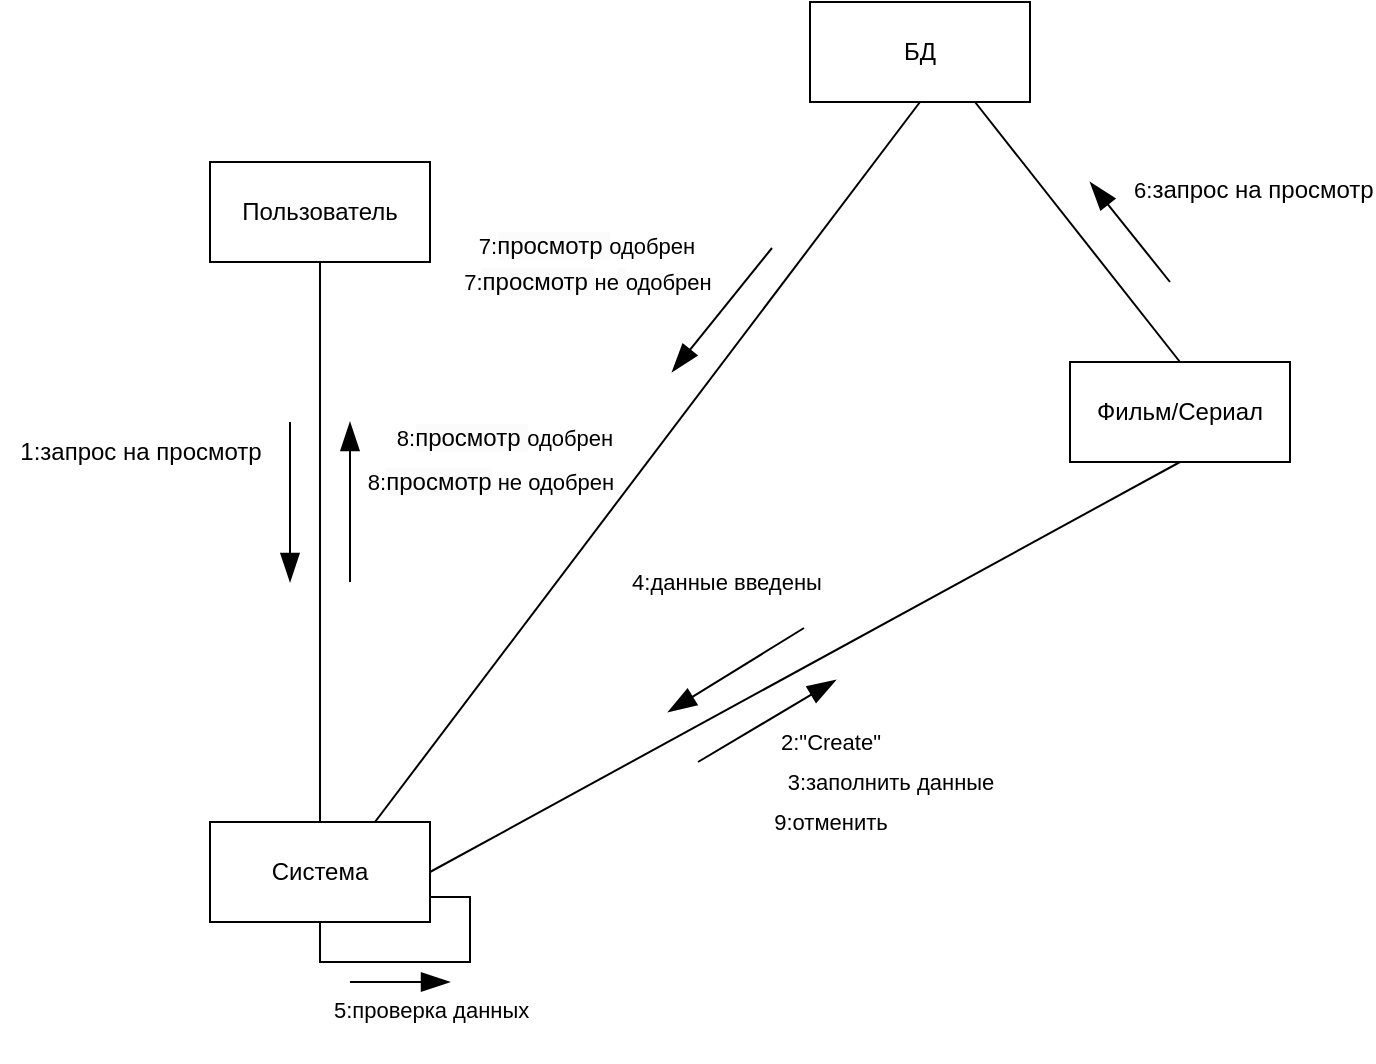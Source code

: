 <mxfile version="24.0.7" type="github">
  <diagram name="Strona-1" id="vCR2zcsVX5F0HRR7Mt7r">
    <mxGraphModel dx="714" dy="753" grid="1" gridSize="10" guides="1" tooltips="1" connect="1" arrows="1" fold="1" page="1" pageScale="1" pageWidth="827" pageHeight="1169" math="0" shadow="0">
      <root>
        <mxCell id="0" />
        <mxCell id="1" parent="0" />
        <mxCell id="fKiIdGAY0l0U11j1hd6N-1" value="Пользователь" style="html=1;whiteSpace=wrap;" parent="1" vertex="1">
          <mxGeometry x="120" y="110" width="110" height="50" as="geometry" />
        </mxCell>
        <mxCell id="fKiIdGAY0l0U11j1hd6N-2" value="Система" style="html=1;whiteSpace=wrap;" parent="1" vertex="1">
          <mxGeometry x="120" y="440" width="110" height="50" as="geometry" />
        </mxCell>
        <mxCell id="fKiIdGAY0l0U11j1hd6N-3" value="Фильм/Сериал" style="html=1;whiteSpace=wrap;" parent="1" vertex="1">
          <mxGeometry x="550" y="210" width="110" height="50" as="geometry" />
        </mxCell>
        <mxCell id="fKiIdGAY0l0U11j1hd6N-4" value="БД" style="html=1;whiteSpace=wrap;" parent="1" vertex="1">
          <mxGeometry x="420" y="30" width="110" height="50" as="geometry" />
        </mxCell>
        <mxCell id="fKiIdGAY0l0U11j1hd6N-9" value="" style="endArrow=none;endFill=0;endSize=12;html=1;rounded=0;exitX=0.5;exitY=1;exitDx=0;exitDy=0;" parent="1" source="fKiIdGAY0l0U11j1hd6N-1" target="fKiIdGAY0l0U11j1hd6N-2" edge="1">
          <mxGeometry width="160" relative="1" as="geometry">
            <mxPoint x="330" y="430" as="sourcePoint" />
            <mxPoint x="490" y="430" as="targetPoint" />
          </mxGeometry>
        </mxCell>
        <mxCell id="fKiIdGAY0l0U11j1hd6N-10" value="" style="endArrow=none;endFill=0;endSize=12;html=1;rounded=0;exitX=0.5;exitY=1;exitDx=0;exitDy=0;entryX=1;entryY=0.5;entryDx=0;entryDy=0;" parent="1" source="fKiIdGAY0l0U11j1hd6N-3" target="fKiIdGAY0l0U11j1hd6N-2" edge="1">
          <mxGeometry width="160" relative="1" as="geometry">
            <mxPoint x="185" y="260" as="sourcePoint" />
            <mxPoint x="176" y="450" as="targetPoint" />
          </mxGeometry>
        </mxCell>
        <mxCell id="fKiIdGAY0l0U11j1hd6N-12" value="" style="endArrow=none;endFill=0;endSize=12;html=1;rounded=0;exitX=0.5;exitY=1;exitDx=0;exitDy=0;entryX=0.75;entryY=0;entryDx=0;entryDy=0;" parent="1" source="fKiIdGAY0l0U11j1hd6N-4" target="fKiIdGAY0l0U11j1hd6N-2" edge="1">
          <mxGeometry width="160" relative="1" as="geometry">
            <mxPoint x="575" y="270" as="sourcePoint" />
            <mxPoint x="230" y="475" as="targetPoint" />
          </mxGeometry>
        </mxCell>
        <mxCell id="fKiIdGAY0l0U11j1hd6N-25" value="" style="group;rotation=-44;" parent="1" vertex="1" connectable="0">
          <mxGeometry x="140" y="260" width="70" height="70" as="geometry" />
        </mxCell>
        <mxCell id="fKiIdGAY0l0U11j1hd6N-26" value="" style="endArrow=blockThin;endFill=1;endSize=12;html=1;rounded=0;" parent="fKiIdGAY0l0U11j1hd6N-25" edge="1">
          <mxGeometry width="160" relative="1" as="geometry">
            <mxPoint x="50" y="60" as="sourcePoint" />
            <mxPoint x="50" y="-20" as="targetPoint" />
          </mxGeometry>
        </mxCell>
        <mxCell id="fKiIdGAY0l0U11j1hd6N-27" value="" style="endArrow=blockThin;endFill=1;endSize=12;html=1;rounded=0;" parent="fKiIdGAY0l0U11j1hd6N-25" edge="1">
          <mxGeometry width="160" relative="1" as="geometry">
            <mxPoint x="20" y="-20" as="sourcePoint" />
            <mxPoint x="20" y="60" as="targetPoint" />
          </mxGeometry>
        </mxCell>
        <mxCell id="fKiIdGAY0l0U11j1hd6N-29" value="" style="group;rotation=-5;" parent="1" vertex="1" connectable="0">
          <mxGeometry x="343" y="170" width="70" height="70" as="geometry" />
        </mxCell>
        <mxCell id="fKiIdGAY0l0U11j1hd6N-31" value="" style="endArrow=blockThin;endFill=1;endSize=12;html=1;rounded=0;" parent="fKiIdGAY0l0U11j1hd6N-29" edge="1">
          <mxGeometry width="160" relative="1" as="geometry">
            <mxPoint x="58" y="-17" as="sourcePoint" />
            <mxPoint x="8" y="45" as="targetPoint" />
          </mxGeometry>
        </mxCell>
        <mxCell id="fKiIdGAY0l0U11j1hd6N-32" value="" style="group;rotation=15;" parent="1" vertex="1" connectable="0">
          <mxGeometry x="343" y="350" width="70" height="70" as="geometry" />
        </mxCell>
        <mxCell id="fKiIdGAY0l0U11j1hd6N-33" value="" style="endArrow=blockThin;endFill=1;endSize=12;html=1;rounded=0;" parent="fKiIdGAY0l0U11j1hd6N-32" edge="1">
          <mxGeometry width="160" relative="1" as="geometry">
            <mxPoint x="21" y="60" as="sourcePoint" />
            <mxPoint x="90" y="19" as="targetPoint" />
          </mxGeometry>
        </mxCell>
        <mxCell id="fKiIdGAY0l0U11j1hd6N-34" value="" style="endArrow=blockThin;endFill=1;endSize=12;html=1;rounded=0;" parent="fKiIdGAY0l0U11j1hd6N-32" edge="1">
          <mxGeometry width="160" relative="1" as="geometry">
            <mxPoint x="74" y="-7" as="sourcePoint" />
            <mxPoint x="6" y="35" as="targetPoint" />
          </mxGeometry>
        </mxCell>
        <mxCell id="fKiIdGAY0l0U11j1hd6N-35" value="1:запрос на просмотр" style="text;html=1;align=center;verticalAlign=middle;resizable=0;points=[];autosize=1;strokeColor=none;fillColor=none;" parent="1" vertex="1">
          <mxGeometry x="15" y="240" width="140" height="30" as="geometry" />
        </mxCell>
        <mxCell id="fKiIdGAY0l0U11j1hd6N-36" value="2:&quot;Create&quot;" style="edgeLabel;html=1;align=center;verticalAlign=middle;resizable=0;points=[];" parent="1" vertex="1" connectable="0">
          <mxGeometry x="430" y="400" as="geometry" />
        </mxCell>
        <mxCell id="fKiIdGAY0l0U11j1hd6N-37" value="3:заполнить данные" style="edgeLabel;html=1;align=center;verticalAlign=middle;resizable=0;points=[];" parent="1" vertex="1" connectable="0">
          <mxGeometry x="460" y="420" as="geometry" />
        </mxCell>
        <mxCell id="fKiIdGAY0l0U11j1hd6N-38" value="4:данные введены" style="edgeLabel;html=1;align=center;verticalAlign=middle;resizable=0;points=[];" parent="1" vertex="1" connectable="0">
          <mxGeometry x="378" y="320" as="geometry" />
        </mxCell>
        <mxCell id="fKiIdGAY0l0U11j1hd6N-39" style="edgeStyle=orthogonalEdgeStyle;rounded=0;orthogonalLoop=1;jettySize=auto;html=1;exitX=0.5;exitY=1;exitDx=0;exitDy=0;entryX=1;entryY=0.75;entryDx=0;entryDy=0;endArrow=none;endFill=0;" parent="1" source="fKiIdGAY0l0U11j1hd6N-2" target="fKiIdGAY0l0U11j1hd6N-2" edge="1">
          <mxGeometry relative="1" as="geometry" />
        </mxCell>
        <mxCell id="fKiIdGAY0l0U11j1hd6N-40" value="" style="endArrow=blockThin;endFill=1;endSize=12;html=1;rounded=0;" parent="1" edge="1">
          <mxGeometry width="160" relative="1" as="geometry">
            <mxPoint x="190" y="520" as="sourcePoint" />
            <mxPoint x="240" y="520" as="targetPoint" />
          </mxGeometry>
        </mxCell>
        <mxCell id="fKiIdGAY0l0U11j1hd6N-41" value="&lt;span style=&quot;color: rgb(0, 0, 0); font-family: Helvetica; font-size: 11px; font-style: normal; font-variant-ligatures: normal; font-variant-caps: normal; font-weight: 400; letter-spacing: normal; orphans: 2; text-align: left; text-indent: 0px; text-transform: none; widows: 2; word-spacing: 0px; -webkit-text-stroke-width: 0px; white-space: nowrap; background-color: rgb(255, 255, 255); text-decoration-thickness: initial; text-decoration-style: initial; text-decoration-color: initial; display: inline !important; float: none;&quot;&gt;5:проверка данных&lt;/span&gt;" style="text;whiteSpace=wrap;html=1;" parent="1" vertex="1">
          <mxGeometry x="180" y="520" width="130" height="40" as="geometry" />
        </mxCell>
        <mxCell id="fKiIdGAY0l0U11j1hd6N-42" value="&lt;span style=&quot;color: rgb(0, 0, 0); font-family: Helvetica; font-size: 11px; font-style: normal; font-variant-ligatures: normal; font-variant-caps: normal; font-weight: 400; letter-spacing: normal; orphans: 2; text-align: center; text-indent: 0px; text-transform: none; widows: 2; word-spacing: 0px; -webkit-text-stroke-width: 0px; white-space: nowrap; background-color: rgb(255, 255, 255); text-decoration-thickness: initial; text-decoration-style: initial; text-decoration-color: initial; display: inline !important; float: none;&quot;&gt;6:&lt;/span&gt;&lt;span style=&quot;text-align: center; text-wrap: nowrap;&quot;&gt;запрос на просмотр&lt;/span&gt;" style="text;whiteSpace=wrap;html=1;" parent="1" vertex="1">
          <mxGeometry x="580" y="110" width="120" height="40" as="geometry" />
        </mxCell>
        <mxCell id="fKiIdGAY0l0U11j1hd6N-44" value="" style="endArrow=none;endFill=0;endSize=12;html=1;rounded=0;exitX=0.75;exitY=1;exitDx=0;exitDy=0;entryX=0.5;entryY=0;entryDx=0;entryDy=0;" parent="1" source="fKiIdGAY0l0U11j1hd6N-4" target="fKiIdGAY0l0U11j1hd6N-3" edge="1">
          <mxGeometry width="160" relative="1" as="geometry">
            <mxPoint x="615" y="270" as="sourcePoint" />
            <mxPoint x="240" y="475" as="targetPoint" />
          </mxGeometry>
        </mxCell>
        <mxCell id="fKiIdGAY0l0U11j1hd6N-45" value="" style="endArrow=blockThin;endFill=1;endSize=12;html=1;rounded=0;" parent="1" edge="1">
          <mxGeometry width="160" relative="1" as="geometry">
            <mxPoint x="600" y="170" as="sourcePoint" />
            <mxPoint x="560" y="120" as="targetPoint" />
          </mxGeometry>
        </mxCell>
        <mxCell id="fKiIdGAY0l0U11j1hd6N-58" value="7:&lt;span style=&quot;font-size: 12px; background-color: rgb(251, 251, 251);&quot;&gt;просмотр&amp;nbsp;&lt;/span&gt;одобрен" style="edgeLabel;html=1;align=center;verticalAlign=middle;resizable=0;points=[];" parent="1" vertex="1" connectable="0">
          <mxGeometry x="310.003" y="150" as="geometry">
            <mxPoint x="-2" y="2" as="offset" />
          </mxGeometry>
        </mxCell>
        <mxCell id="fKiIdGAY0l0U11j1hd6N-59" value="8:&lt;span style=&quot;font-size: 12px; background-color: rgb(251, 251, 251);&quot;&gt;просмотр&amp;nbsp;&lt;/span&gt;одобрен" style="edgeLabel;html=1;align=center;verticalAlign=middle;resizable=0;points=[];" parent="1" vertex="1" connectable="0">
          <mxGeometry x="260" y="250" as="geometry">
            <mxPoint x="7" y="-2" as="offset" />
          </mxGeometry>
        </mxCell>
        <mxCell id="fKiIdGAY0l0U11j1hd6N-60" value="7:&lt;span style=&quot;font-size: 12px; background-color: rgb(251, 251, 251);&quot;&gt;просмотр&amp;nbsp;&lt;/span&gt;не&lt;span style=&quot;font-size: 12px; background-color: rgb(251, 251, 251);&quot;&gt;&amp;nbsp;&lt;/span&gt;одобрен&amp;nbsp;" style="edgeLabel;html=1;align=center;verticalAlign=middle;resizable=0;points=[];" parent="1" vertex="1" connectable="0">
          <mxGeometry x="310.003" y="170" as="geometry" />
        </mxCell>
        <mxCell id="fKiIdGAY0l0U11j1hd6N-61" value="8:&lt;span style=&quot;font-size: 12px; background-color: rgb(251, 251, 251);&quot;&gt;просмотр&lt;/span&gt;&amp;nbsp;не одобрен" style="edgeLabel;html=1;align=center;verticalAlign=middle;resizable=0;points=[];" parent="1" vertex="1" connectable="0">
          <mxGeometry x="259.997" y="270" as="geometry" />
        </mxCell>
        <mxCell id="fKiIdGAY0l0U11j1hd6N-62" value="9:отменить" style="edgeLabel;html=1;align=center;verticalAlign=middle;resizable=0;points=[];" parent="1" vertex="1" connectable="0">
          <mxGeometry x="429.997" y="440" as="geometry" />
        </mxCell>
      </root>
    </mxGraphModel>
  </diagram>
</mxfile>

